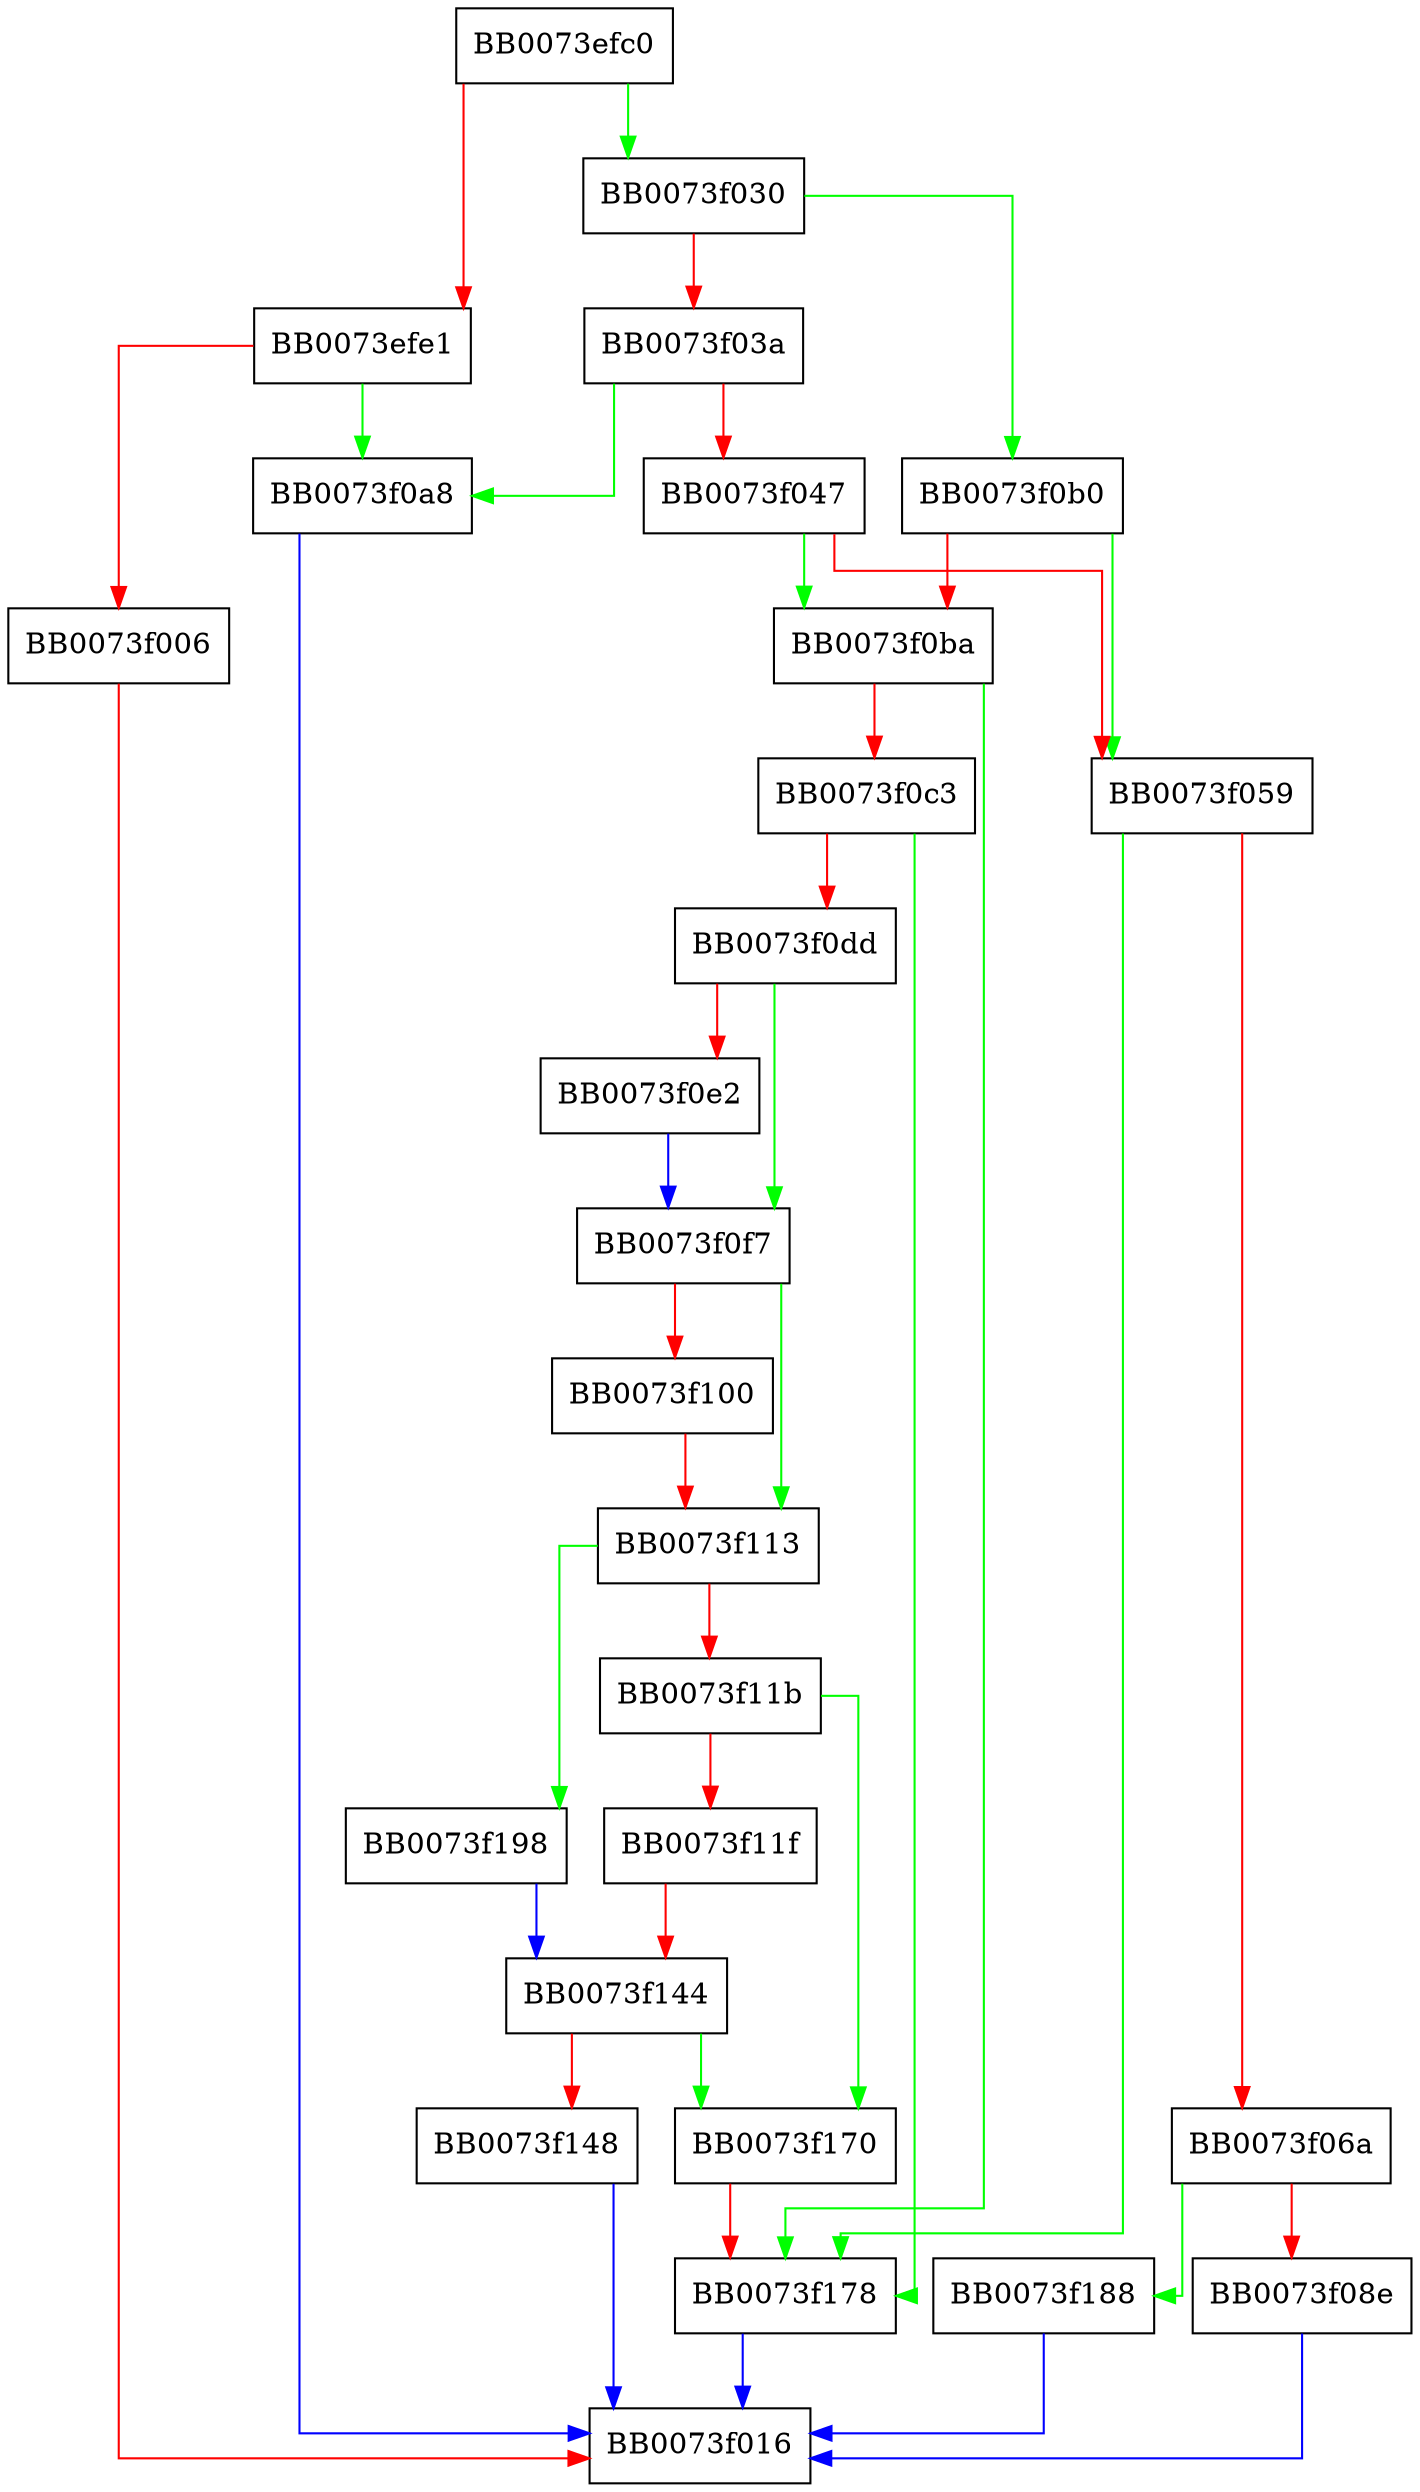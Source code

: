 digraph pkey_dh_paramgen {
  node [shape="box"];
  graph [splines=ortho];
  BB0073efc0 -> BB0073f030 [color="green"];
  BB0073efc0 -> BB0073efe1 [color="red"];
  BB0073efe1 -> BB0073f0a8 [color="green"];
  BB0073efe1 -> BB0073f006 [color="red"];
  BB0073f006 -> BB0073f016 [color="red"];
  BB0073f030 -> BB0073f0b0 [color="green"];
  BB0073f030 -> BB0073f03a [color="red"];
  BB0073f03a -> BB0073f0a8 [color="green"];
  BB0073f03a -> BB0073f047 [color="red"];
  BB0073f047 -> BB0073f0ba [color="green"];
  BB0073f047 -> BB0073f059 [color="red"];
  BB0073f059 -> BB0073f178 [color="green"];
  BB0073f059 -> BB0073f06a [color="red"];
  BB0073f06a -> BB0073f188 [color="green"];
  BB0073f06a -> BB0073f08e [color="red"];
  BB0073f08e -> BB0073f016 [color="blue"];
  BB0073f0a8 -> BB0073f016 [color="blue"];
  BB0073f0b0 -> BB0073f059 [color="green"];
  BB0073f0b0 -> BB0073f0ba [color="red"];
  BB0073f0ba -> BB0073f178 [color="green"];
  BB0073f0ba -> BB0073f0c3 [color="red"];
  BB0073f0c3 -> BB0073f178 [color="green"];
  BB0073f0c3 -> BB0073f0dd [color="red"];
  BB0073f0dd -> BB0073f0f7 [color="green"];
  BB0073f0dd -> BB0073f0e2 [color="red"];
  BB0073f0e2 -> BB0073f0f7 [color="blue"];
  BB0073f0f7 -> BB0073f113 [color="green"];
  BB0073f0f7 -> BB0073f100 [color="red"];
  BB0073f100 -> BB0073f113 [color="red"];
  BB0073f113 -> BB0073f198 [color="green"];
  BB0073f113 -> BB0073f11b [color="red"];
  BB0073f11b -> BB0073f170 [color="green"];
  BB0073f11b -> BB0073f11f [color="red"];
  BB0073f11f -> BB0073f144 [color="red"];
  BB0073f144 -> BB0073f170 [color="green"];
  BB0073f144 -> BB0073f148 [color="red"];
  BB0073f148 -> BB0073f016 [color="blue"];
  BB0073f170 -> BB0073f178 [color="red"];
  BB0073f178 -> BB0073f016 [color="blue"];
  BB0073f188 -> BB0073f016 [color="blue"];
  BB0073f198 -> BB0073f144 [color="blue"];
}